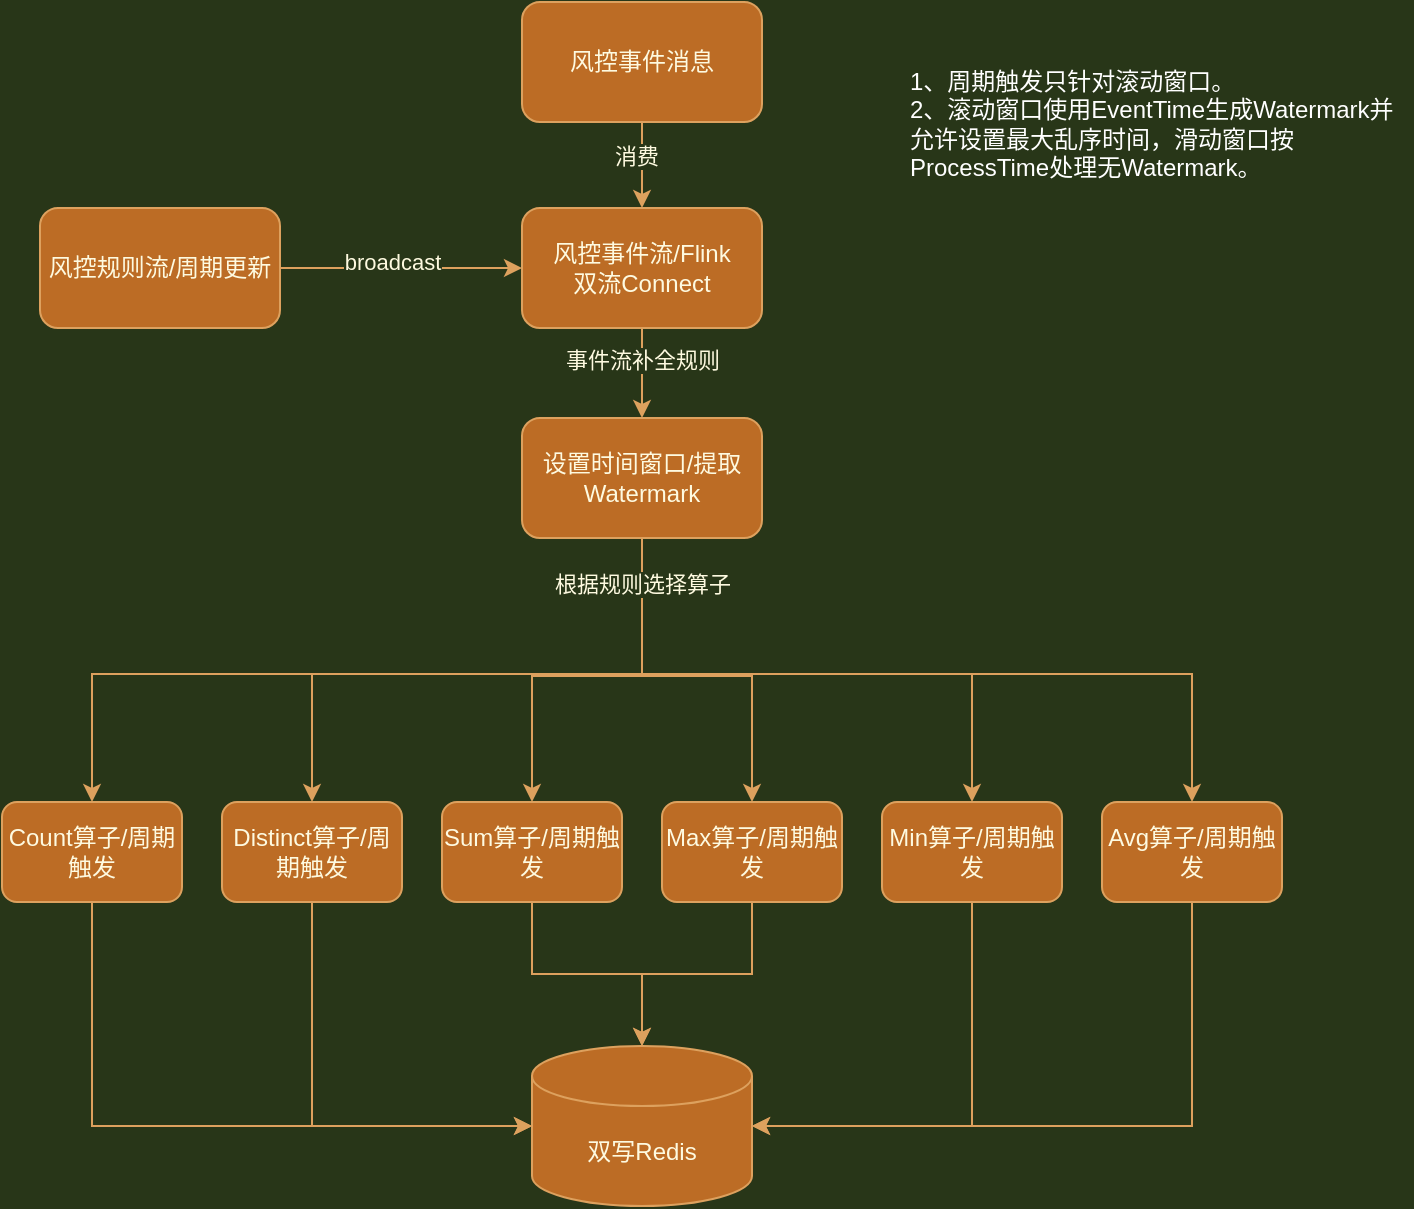 <mxfile version="14.2.7" type="github">
  <diagram id="9ik1-br6gfZZ6wv1bIjM" name="Page-1">
    <mxGraphModel dx="1256" dy="788" grid="0" gridSize="10" guides="1" tooltips="1" connect="1" arrows="1" fold="1" page="1" pageScale="1" pageWidth="827" pageHeight="1169" background="#283618" math="0" shadow="0">
      <root>
        <mxCell id="0" />
        <mxCell id="1" parent="0" />
        <mxCell id="yudqlnheYnadhSwOlLP4-13" style="edgeStyle=orthogonalEdgeStyle;rounded=0;orthogonalLoop=1;jettySize=auto;html=1;entryX=0.5;entryY=0;entryDx=0;entryDy=0;labelBackgroundColor=#283618;strokeColor=#DDA15E;fontColor=#FEFAE0;" parent="1" source="yudqlnheYnadhSwOlLP4-1" target="yudqlnheYnadhSwOlLP4-3" edge="1">
          <mxGeometry relative="1" as="geometry" />
        </mxCell>
        <mxCell id="yudqlnheYnadhSwOlLP4-17" value="消费" style="edgeLabel;html=1;align=center;verticalAlign=middle;resizable=0;points=[];labelBackgroundColor=#283618;fontColor=#FEFAE0;" parent="yudqlnheYnadhSwOlLP4-13" vertex="1" connectable="0">
          <mxGeometry x="-0.2" y="-3" relative="1" as="geometry">
            <mxPoint as="offset" />
          </mxGeometry>
        </mxCell>
        <mxCell id="yudqlnheYnadhSwOlLP4-1" value="风控事件消息" style="rounded=1;whiteSpace=wrap;html=1;fillColor=#BC6C25;strokeColor=#DDA15E;fontColor=#FEFAE0;" parent="1" vertex="1">
          <mxGeometry x="336" y="71" width="120" height="60" as="geometry" />
        </mxCell>
        <mxCell id="yudqlnheYnadhSwOlLP4-12" style="edgeStyle=orthogonalEdgeStyle;rounded=0;orthogonalLoop=1;jettySize=auto;html=1;entryX=0;entryY=0.5;entryDx=0;entryDy=0;labelBackgroundColor=#283618;strokeColor=#DDA15E;fontColor=#FEFAE0;" parent="1" source="yudqlnheYnadhSwOlLP4-2" target="yudqlnheYnadhSwOlLP4-3" edge="1">
          <mxGeometry relative="1" as="geometry" />
        </mxCell>
        <mxCell id="yudqlnheYnadhSwOlLP4-15" value="broadcast" style="edgeLabel;html=1;align=center;verticalAlign=middle;resizable=0;points=[];labelBackgroundColor=#283618;fontColor=#FEFAE0;" parent="yudqlnheYnadhSwOlLP4-12" vertex="1" connectable="0">
          <mxGeometry x="-0.083" y="3" relative="1" as="geometry">
            <mxPoint as="offset" />
          </mxGeometry>
        </mxCell>
        <mxCell id="yudqlnheYnadhSwOlLP4-2" value="风控规则流/周期更新" style="rounded=1;whiteSpace=wrap;html=1;fillColor=#BC6C25;strokeColor=#DDA15E;fontColor=#FEFAE0;" parent="1" vertex="1">
          <mxGeometry x="95" y="174" width="120" height="60" as="geometry" />
        </mxCell>
        <mxCell id="yudqlnheYnadhSwOlLP4-18" style="edgeStyle=orthogonalEdgeStyle;rounded=0;orthogonalLoop=1;jettySize=auto;html=1;exitX=0.5;exitY=1;exitDx=0;exitDy=0;labelBackgroundColor=#283618;strokeColor=#DDA15E;fontColor=#FEFAE0;" parent="1" source="yudqlnheYnadhSwOlLP4-3" target="yudqlnheYnadhSwOlLP4-4" edge="1">
          <mxGeometry relative="1" as="geometry" />
        </mxCell>
        <mxCell id="yudqlnheYnadhSwOlLP4-49" value="事件流补全规则" style="edgeLabel;html=1;align=center;verticalAlign=middle;resizable=0;points=[];labelBackgroundColor=#283618;fontColor=#FEFAE0;" parent="yudqlnheYnadhSwOlLP4-18" vertex="1" connectable="0">
          <mxGeometry x="-0.28" relative="1" as="geometry">
            <mxPoint as="offset" />
          </mxGeometry>
        </mxCell>
        <mxCell id="yudqlnheYnadhSwOlLP4-3" value="风控事件流/Flink&lt;br&gt;双流Connect" style="rounded=1;whiteSpace=wrap;html=1;fillColor=#BC6C25;strokeColor=#DDA15E;fontColor=#FEFAE0;" parent="1" vertex="1">
          <mxGeometry x="336" y="174" width="120" height="60" as="geometry" />
        </mxCell>
        <mxCell id="yudqlnheYnadhSwOlLP4-25" style="edgeStyle=orthogonalEdgeStyle;rounded=0;orthogonalLoop=1;jettySize=auto;html=1;entryX=0.5;entryY=0;entryDx=0;entryDy=0;labelBackgroundColor=#283618;strokeColor=#DDA15E;fontColor=#FEFAE0;" parent="1" source="yudqlnheYnadhSwOlLP4-4" target="yudqlnheYnadhSwOlLP4-5" edge="1">
          <mxGeometry relative="1" as="geometry">
            <Array as="points">
              <mxPoint x="396" y="407" />
              <mxPoint x="121" y="407" />
            </Array>
          </mxGeometry>
        </mxCell>
        <mxCell id="yudqlnheYnadhSwOlLP4-27" style="edgeStyle=orthogonalEdgeStyle;rounded=0;orthogonalLoop=1;jettySize=auto;html=1;entryX=0.5;entryY=0;entryDx=0;entryDy=0;labelBackgroundColor=#283618;strokeColor=#DDA15E;fontColor=#FEFAE0;" parent="1" source="yudqlnheYnadhSwOlLP4-4" target="yudqlnheYnadhSwOlLP4-20" edge="1">
          <mxGeometry relative="1" as="geometry">
            <Array as="points">
              <mxPoint x="396" y="408" />
              <mxPoint x="341" y="408" />
            </Array>
          </mxGeometry>
        </mxCell>
        <mxCell id="yudqlnheYnadhSwOlLP4-31" style="edgeStyle=orthogonalEdgeStyle;rounded=0;orthogonalLoop=1;jettySize=auto;html=1;entryX=0.5;entryY=0;entryDx=0;entryDy=0;labelBackgroundColor=#283618;strokeColor=#DDA15E;fontColor=#FEFAE0;" parent="1" source="yudqlnheYnadhSwOlLP4-4" target="yudqlnheYnadhSwOlLP4-21" edge="1">
          <mxGeometry relative="1" as="geometry">
            <Array as="points">
              <mxPoint x="396" y="408" />
              <mxPoint x="451" y="408" />
            </Array>
          </mxGeometry>
        </mxCell>
        <mxCell id="yudqlnheYnadhSwOlLP4-32" style="edgeStyle=orthogonalEdgeStyle;rounded=0;orthogonalLoop=1;jettySize=auto;html=1;labelBackgroundColor=#283618;strokeColor=#DDA15E;fontColor=#FEFAE0;" parent="1" source="yudqlnheYnadhSwOlLP4-4" target="yudqlnheYnadhSwOlLP4-22" edge="1">
          <mxGeometry relative="1" as="geometry">
            <Array as="points">
              <mxPoint x="396" y="407" />
              <mxPoint x="561" y="407" />
            </Array>
          </mxGeometry>
        </mxCell>
        <mxCell id="yudqlnheYnadhSwOlLP4-33" style="edgeStyle=orthogonalEdgeStyle;rounded=0;orthogonalLoop=1;jettySize=auto;html=1;entryX=0.5;entryY=0;entryDx=0;entryDy=0;labelBackgroundColor=#283618;strokeColor=#DDA15E;fontColor=#FEFAE0;" parent="1" source="yudqlnheYnadhSwOlLP4-4" target="yudqlnheYnadhSwOlLP4-23" edge="1">
          <mxGeometry relative="1" as="geometry">
            <Array as="points">
              <mxPoint x="396" y="407" />
              <mxPoint x="671" y="407" />
            </Array>
          </mxGeometry>
        </mxCell>
        <mxCell id="yudqlnheYnadhSwOlLP4-34" value="&lt;span style=&quot;color: rgba(0 , 0 , 0 , 0) ; font-family: monospace ; font-size: 0px ; background-color: rgb(248 , 249 , 250)&quot;&gt;%3CmxGraphModel%3E%3Croot%3E%3CmxCell%20id%3D%220%22%2F%3E%3CmxCell%20id%3D%221%22%20parent%3D%220%22%2F%3E%3CmxCell%20id%3D%222%22%20value%3D%22%E6%BB%A1%E8%B6%B3%E8%A7%84%E5%88%99%22%20style%3D%22edgeLabel%3Bhtml%3D1%3Balign%3Dcenter%3BverticalAlign%3Dmiddle%3Bresizable%3D0%3Bpoints%3D%5B%5D%3B%22%20vertex%3D%221%22%20connectable%3D%220%22%20parent%3D%221%22%3E%3CmxGeometry%20x%3D%22126%22%20y%3D%22389%22%20as%3D%22geometry%22%2F%3E%3C%2FmxCell%3E%3C%2Froot%3E%3C%2FmxGraphModel%3E&lt;/span&gt;" style="edgeStyle=orthogonalEdgeStyle;rounded=0;orthogonalLoop=1;jettySize=auto;html=1;labelBackgroundColor=#283618;strokeColor=#DDA15E;fontColor=#FEFAE0;" parent="1" source="yudqlnheYnadhSwOlLP4-4" target="yudqlnheYnadhSwOlLP4-19" edge="1">
          <mxGeometry relative="1" as="geometry">
            <Array as="points">
              <mxPoint x="396" y="407" />
              <mxPoint x="231" y="407" />
            </Array>
          </mxGeometry>
        </mxCell>
        <mxCell id="yudqlnheYnadhSwOlLP4-51" value="根据规则选择算子" style="edgeLabel;html=1;align=center;verticalAlign=middle;resizable=0;points=[];labelBackgroundColor=#283618;fontColor=#FEFAE0;" parent="yudqlnheYnadhSwOlLP4-34" vertex="1" connectable="0">
          <mxGeometry x="-0.847" relative="1" as="geometry">
            <mxPoint as="offset" />
          </mxGeometry>
        </mxCell>
        <mxCell id="yudqlnheYnadhSwOlLP4-4" value="设置时间窗口/提取Watermark" style="rounded=1;whiteSpace=wrap;html=1;fillColor=#BC6C25;strokeColor=#DDA15E;fontColor=#FEFAE0;" parent="1" vertex="1">
          <mxGeometry x="336" y="279" width="120" height="60" as="geometry" />
        </mxCell>
        <mxCell id="yudqlnheYnadhSwOlLP4-36" style="edgeStyle=orthogonalEdgeStyle;rounded=0;orthogonalLoop=1;jettySize=auto;html=1;entryX=0;entryY=0.5;entryDx=0;entryDy=0;entryPerimeter=0;exitX=0.5;exitY=1;exitDx=0;exitDy=0;labelBackgroundColor=#283618;strokeColor=#DDA15E;fontColor=#FEFAE0;" parent="1" source="yudqlnheYnadhSwOlLP4-5" target="yudqlnheYnadhSwOlLP4-24" edge="1">
          <mxGeometry relative="1" as="geometry">
            <mxPoint x="146" y="577" as="sourcePoint" />
          </mxGeometry>
        </mxCell>
        <mxCell id="yudqlnheYnadhSwOlLP4-5" value="Count算子/周期触发" style="rounded=1;whiteSpace=wrap;html=1;fillColor=#BC6C25;strokeColor=#DDA15E;fontStyle=0;align=center;verticalAlign=middle;fontColor=#FEFAE0;" parent="1" vertex="1">
          <mxGeometry x="76" y="471" width="90" height="50" as="geometry" />
        </mxCell>
        <mxCell id="yudqlnheYnadhSwOlLP4-37" style="edgeStyle=orthogonalEdgeStyle;rounded=0;orthogonalLoop=1;jettySize=auto;html=1;entryX=0;entryY=0.5;entryDx=0;entryDy=0;entryPerimeter=0;exitX=0.5;exitY=1;exitDx=0;exitDy=0;labelBackgroundColor=#283618;strokeColor=#DDA15E;fontColor=#FEFAE0;" parent="1" source="yudqlnheYnadhSwOlLP4-19" target="yudqlnheYnadhSwOlLP4-24" edge="1">
          <mxGeometry relative="1" as="geometry" />
        </mxCell>
        <mxCell id="yudqlnheYnadhSwOlLP4-19" value="Distinct算子/周期触发" style="rounded=1;whiteSpace=wrap;html=1;fillColor=#BC6C25;strokeColor=#DDA15E;fontStyle=0;align=center;verticalAlign=middle;fontColor=#FEFAE0;" parent="1" vertex="1">
          <mxGeometry x="186" y="471" width="90" height="50" as="geometry" />
        </mxCell>
        <mxCell id="yudqlnheYnadhSwOlLP4-38" style="edgeStyle=orthogonalEdgeStyle;rounded=0;orthogonalLoop=1;jettySize=auto;html=1;entryX=0.5;entryY=0;entryDx=0;entryDy=0;entryPerimeter=0;labelBackgroundColor=#283618;strokeColor=#DDA15E;fontColor=#FEFAE0;" parent="1" source="yudqlnheYnadhSwOlLP4-20" target="yudqlnheYnadhSwOlLP4-24" edge="1">
          <mxGeometry relative="1" as="geometry" />
        </mxCell>
        <mxCell id="yudqlnheYnadhSwOlLP4-20" value="Sum算子/周期触发" style="rounded=1;whiteSpace=wrap;html=1;fillColor=#BC6C25;strokeColor=#DDA15E;fontStyle=0;align=center;verticalAlign=middle;fontColor=#FEFAE0;" parent="1" vertex="1">
          <mxGeometry x="296" y="471" width="90" height="50" as="geometry" />
        </mxCell>
        <mxCell id="yudqlnheYnadhSwOlLP4-39" style="edgeStyle=orthogonalEdgeStyle;rounded=0;orthogonalLoop=1;jettySize=auto;html=1;entryX=0.5;entryY=0;entryDx=0;entryDy=0;entryPerimeter=0;labelBackgroundColor=#283618;strokeColor=#DDA15E;fontColor=#FEFAE0;" parent="1" source="yudqlnheYnadhSwOlLP4-21" target="yudqlnheYnadhSwOlLP4-24" edge="1">
          <mxGeometry relative="1" as="geometry" />
        </mxCell>
        <mxCell id="yudqlnheYnadhSwOlLP4-21" value="Max算子/周期触发" style="rounded=1;whiteSpace=wrap;html=1;fillColor=#BC6C25;strokeColor=#DDA15E;fontStyle=0;align=center;verticalAlign=middle;fontColor=#FEFAE0;" parent="1" vertex="1">
          <mxGeometry x="406" y="471" width="90" height="50" as="geometry" />
        </mxCell>
        <mxCell id="yudqlnheYnadhSwOlLP4-40" style="edgeStyle=orthogonalEdgeStyle;rounded=0;orthogonalLoop=1;jettySize=auto;html=1;entryX=1;entryY=0.5;entryDx=0;entryDy=0;entryPerimeter=0;exitX=0.5;exitY=1;exitDx=0;exitDy=0;labelBackgroundColor=#283618;strokeColor=#DDA15E;fontColor=#FEFAE0;" parent="1" source="yudqlnheYnadhSwOlLP4-22" target="yudqlnheYnadhSwOlLP4-24" edge="1">
          <mxGeometry relative="1" as="geometry" />
        </mxCell>
        <mxCell id="yudqlnheYnadhSwOlLP4-22" value="Min算子/周期触发" style="rounded=1;whiteSpace=wrap;html=1;fillColor=#BC6C25;strokeColor=#DDA15E;fontStyle=0;align=center;verticalAlign=middle;fontColor=#FEFAE0;" parent="1" vertex="1">
          <mxGeometry x="516" y="471" width="90" height="50" as="geometry" />
        </mxCell>
        <mxCell id="yudqlnheYnadhSwOlLP4-41" style="edgeStyle=orthogonalEdgeStyle;rounded=0;orthogonalLoop=1;jettySize=auto;html=1;entryX=1;entryY=0.5;entryDx=0;entryDy=0;entryPerimeter=0;exitX=0.5;exitY=1;exitDx=0;exitDy=0;labelBackgroundColor=#283618;strokeColor=#DDA15E;fontColor=#FEFAE0;" parent="1" source="yudqlnheYnadhSwOlLP4-23" target="yudqlnheYnadhSwOlLP4-24" edge="1">
          <mxGeometry relative="1" as="geometry" />
        </mxCell>
        <mxCell id="yudqlnheYnadhSwOlLP4-23" value="Avg算子/周期触发" style="rounded=1;whiteSpace=wrap;html=1;fillColor=#BC6C25;strokeColor=#DDA15E;fontStyle=0;align=center;verticalAlign=middle;fontColor=#FEFAE0;" parent="1" vertex="1">
          <mxGeometry x="626" y="471" width="90" height="50" as="geometry" />
        </mxCell>
        <mxCell id="yudqlnheYnadhSwOlLP4-24" value="双写Redis" style="shape=cylinder3;whiteSpace=wrap;html=1;boundedLbl=1;backgroundOutline=1;size=15;fillColor=#BC6C25;strokeColor=#DDA15E;fontColor=#FEFAE0;" parent="1" vertex="1">
          <mxGeometry x="341" y="593" width="110" height="80" as="geometry" />
        </mxCell>
        <mxCell id="D0g-N2ma0gfQ2r66AGZW-2" value="1、周期触发只针对滚动窗口。&lt;br&gt;2、滚动窗口使用EventTime生成Watermark并允许设置最大乱序时间，滑动窗口按ProcessTime处理无Watermark。" style="text;html=1;strokeColor=none;fillColor=none;align=left;verticalAlign=middle;whiteSpace=wrap;rounded=0;fontColor=#FFFFFF;" vertex="1" parent="1">
          <mxGeometry x="528" y="97" width="253" height="69" as="geometry" />
        </mxCell>
      </root>
    </mxGraphModel>
  </diagram>
</mxfile>
